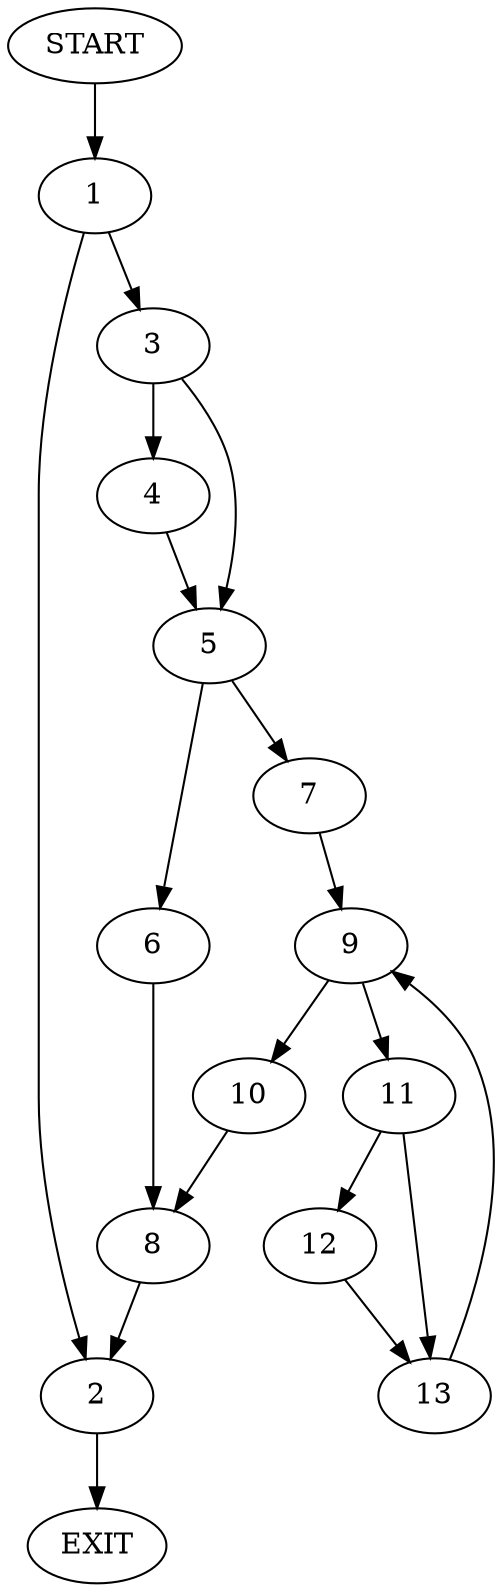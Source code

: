 digraph {
0 [label="START"]
14 [label="EXIT"]
0 -> 1
1 -> 2
1 -> 3
2 -> 14
3 -> 4
3 -> 5
5 -> 6
5 -> 7
4 -> 5
6 -> 8
7 -> 9
9 -> 10
9 -> 11
11 -> 12
11 -> 13
10 -> 8
12 -> 13
13 -> 9
8 -> 2
}
